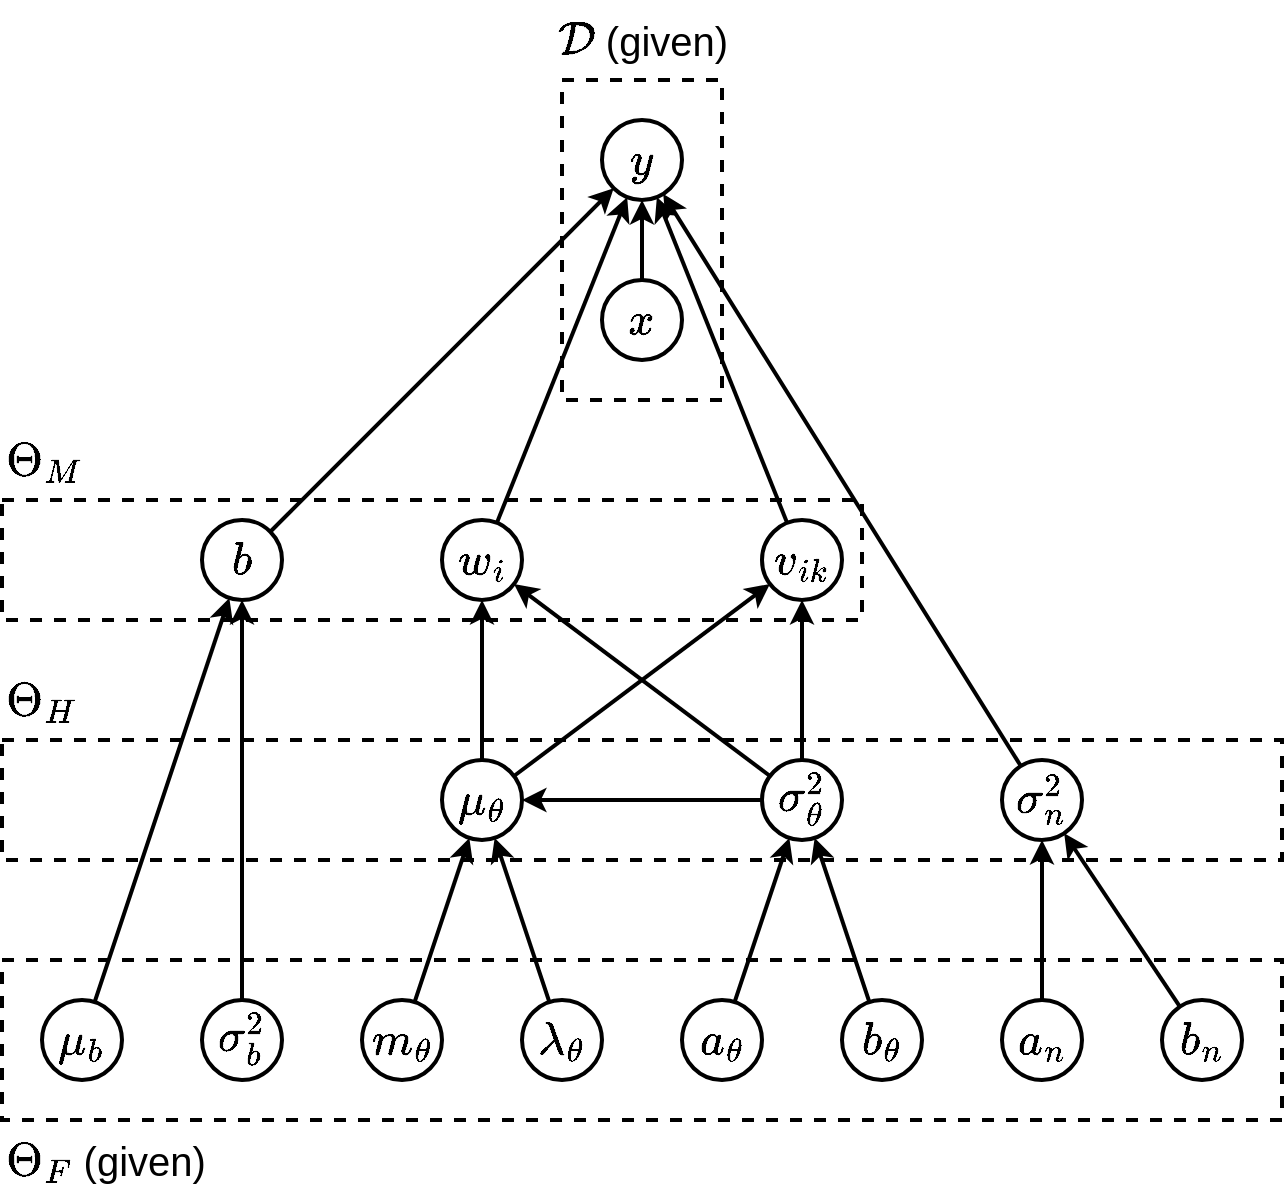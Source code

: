 <mxfile>
    <diagram id="7oGuD-ZOwlNKxcRyv51l" name="ページ1">
        <mxGraphModel dx="850" dy="541" grid="1" gridSize="10" guides="1" tooltips="1" connect="1" arrows="1" fold="1" page="1" pageScale="1" pageWidth="827" pageHeight="1169" math="1" shadow="0">
            <root>
                <mxCell id="0"/>
                <mxCell id="1" parent="0"/>
                <mxCell id="4" style="html=1;fontFamily=Latin Modern Roman;fontSize=24;strokeWidth=2;" parent="1" source="3" target="13" edge="1">
                    <mxGeometry relative="1" as="geometry">
                        <mxPoint x="370" y="140" as="targetPoint"/>
                    </mxGeometry>
                </mxCell>
                <mxCell id="3" value="\( x \)" style="ellipse;whiteSpace=wrap;html=1;fontSize=24;fontFamily=Latin Modern Roman;verticalAlign=middle;spacing=2;spacingTop=-6;strokeWidth=2;" parent="1" vertex="1">
                    <mxGeometry x="320" y="160" width="40" height="40" as="geometry"/>
                </mxCell>
                <mxCell id="10" style="html=1;strokeWidth=2;fontFamily=Latin Modern Roman;fontSize=24;" parent="1" source="5" target="13" edge="1">
                    <mxGeometry relative="1" as="geometry">
                        <mxPoint x="300" y="200" as="targetPoint"/>
                    </mxGeometry>
                </mxCell>
                <mxCell id="5" value="\( w_{i} \)" style="ellipse;whiteSpace=wrap;html=1;fontSize=24;fontFamily=Latin Modern Roman;verticalAlign=middle;spacing=2;spacingTop=-6;strokeWidth=2;" parent="1" vertex="1">
                    <mxGeometry x="240" y="280" width="40" height="40" as="geometry"/>
                </mxCell>
                <mxCell id="9" style="html=1;strokeWidth=2;fontFamily=Latin Modern Roman;fontSize=24;" parent="1" source="6" target="13" edge="1">
                    <mxGeometry relative="1" as="geometry">
                        <mxPoint x="300" y="170" as="targetPoint"/>
                    </mxGeometry>
                </mxCell>
                <mxCell id="6" value="\( v_{ik} \)" style="ellipse;whiteSpace=wrap;html=1;fontSize=24;fontFamily=Latin Modern Roman;verticalAlign=middle;spacing=2;spacingTop=-6;strokeWidth=2;" parent="1" vertex="1">
                    <mxGeometry x="400" y="280" width="40" height="40" as="geometry"/>
                </mxCell>
                <mxCell id="12" style="html=1;strokeWidth=2;fontFamily=Latin Modern Roman;fontSize=24;" parent="1" source="11" target="13" edge="1">
                    <mxGeometry relative="1" as="geometry">
                        <mxPoint x="300" y="200" as="targetPoint"/>
                        <Array as="points"/>
                        <mxPoint x="220" y="290" as="sourcePoint"/>
                    </mxGeometry>
                </mxCell>
                <mxCell id="11" value="\( b \)" style="ellipse;whiteSpace=wrap;html=1;fontSize=24;fontFamily=Latin Modern Roman;verticalAlign=middle;spacing=2;spacingTop=-6;strokeWidth=2;" parent="1" vertex="1">
                    <mxGeometry x="120" y="280" width="40" height="40" as="geometry"/>
                </mxCell>
                <mxCell id="13" value="\( y \)" style="ellipse;whiteSpace=wrap;html=1;fontSize=24;fontFamily=Latin Modern Roman;verticalAlign=middle;spacing=2;spacingTop=-6;strokeWidth=2;" parent="1" vertex="1">
                    <mxGeometry x="320" y="80" width="40" height="40" as="geometry"/>
                </mxCell>
                <mxCell id="17" style="html=1;strokeWidth=2;fontFamily=Latin Modern Roman;fontSize=24;" parent="1" source="16" target="13" edge="1">
                    <mxGeometry relative="1" as="geometry"/>
                </mxCell>
                <mxCell id="16" value="\( \sigma_n^2 \)" style="ellipse;whiteSpace=wrap;html=1;fontSize=24;fontFamily=Latin Modern Roman;verticalAlign=middle;spacing=2;spacingTop=-6;strokeWidth=2;" parent="1" vertex="1">
                    <mxGeometry x="520" y="400" width="40" height="40" as="geometry"/>
                </mxCell>
                <mxCell id="22" style="html=1;strokeWidth=2;" parent="1" source="19" target="16" edge="1">
                    <mxGeometry relative="1" as="geometry"/>
                </mxCell>
                <mxCell id="19" value="\( b_n \)" style="ellipse;whiteSpace=wrap;html=1;fontSize=24;fontFamily=Latin Modern Roman;verticalAlign=middle;spacing=2;spacingTop=-6;strokeWidth=2;direction=south;" parent="1" vertex="1">
                    <mxGeometry x="600" y="520" width="40" height="40" as="geometry"/>
                </mxCell>
                <mxCell id="26" style="html=1;strokeWidth=2;" parent="1" source="23" target="5" edge="1">
                    <mxGeometry relative="1" as="geometry"/>
                </mxCell>
                <mxCell id="27" style="html=1;strokeWidth=2;" parent="1" source="23" target="6" edge="1">
                    <mxGeometry relative="1" as="geometry"/>
                </mxCell>
                <mxCell id="23" value="\( \mu_\theta&lt;br&gt;\)" style="ellipse;whiteSpace=wrap;html=1;fontSize=24;fontFamily=Latin Modern Roman;verticalAlign=middle;spacing=2;spacingTop=-6;strokeWidth=2;" parent="1" vertex="1">
                    <mxGeometry x="240" y="400" width="40" height="40" as="geometry"/>
                </mxCell>
                <mxCell id="28" style="html=1;strokeWidth=2;" parent="1" source="24" target="6" edge="1">
                    <mxGeometry relative="1" as="geometry"/>
                </mxCell>
                <mxCell id="30" style="html=1;strokeWidth=2;" parent="1" source="24" target="23" edge="1">
                    <mxGeometry relative="1" as="geometry"/>
                </mxCell>
                <mxCell id="31" style="html=1;strokeWidth=2;" parent="1" source="24" target="5" edge="1">
                    <mxGeometry relative="1" as="geometry">
                        <mxPoint x="420" y="410" as="sourcePoint"/>
                    </mxGeometry>
                </mxCell>
                <mxCell id="24" value="\( \sigma^2_\theta&lt;br&gt;\)" style="ellipse;whiteSpace=wrap;html=1;fontSize=24;fontFamily=Latin Modern Roman;verticalAlign=middle;spacing=2;spacingTop=-6;strokeWidth=2;" parent="1" vertex="1">
                    <mxGeometry x="400" y="400" width="40" height="40" as="geometry"/>
                </mxCell>
                <mxCell id="35" style="html=1;strokeWidth=2;" parent="1" source="32" target="23" edge="1">
                    <mxGeometry relative="1" as="geometry"/>
                </mxCell>
                <mxCell id="32" value="\( \lambda_\theta&lt;br&gt;\)" style="ellipse;whiteSpace=wrap;html=1;fontSize=24;fontFamily=Latin Modern Roman;verticalAlign=middle;spacing=2;spacingTop=-6;strokeWidth=2;" parent="1" vertex="1">
                    <mxGeometry x="280" y="520" width="40" height="40" as="geometry"/>
                </mxCell>
                <mxCell id="34" style="html=1;strokeWidth=2;" parent="1" source="33" target="23" edge="1">
                    <mxGeometry relative="1" as="geometry"/>
                </mxCell>
                <mxCell id="33" value="\( m_\theta&lt;br&gt;\)" style="ellipse;whiteSpace=wrap;html=1;fontSize=24;fontFamily=Latin Modern Roman;verticalAlign=middle;spacing=2;spacingTop=-6;strokeWidth=2;" parent="1" vertex="1">
                    <mxGeometry x="200" y="520" width="40" height="40" as="geometry"/>
                </mxCell>
                <mxCell id="40" style="edgeStyle=none;html=1;strokeWidth=2;" parent="1" source="38" target="24" edge="1">
                    <mxGeometry relative="1" as="geometry"/>
                </mxCell>
                <mxCell id="38" value="\( a_\theta&lt;br&gt;\)" style="ellipse;whiteSpace=wrap;html=1;fontSize=24;fontFamily=Latin Modern Roman;verticalAlign=middle;spacing=2;spacingTop=-6;strokeWidth=2;" parent="1" vertex="1">
                    <mxGeometry x="360" y="520" width="40" height="40" as="geometry"/>
                </mxCell>
                <mxCell id="41" style="edgeStyle=none;html=1;strokeWidth=2;" parent="1" source="39" target="24" edge="1">
                    <mxGeometry relative="1" as="geometry"/>
                </mxCell>
                <mxCell id="39" value="\( b_\theta&lt;br&gt;\)" style="ellipse;whiteSpace=wrap;html=1;fontSize=24;fontFamily=Latin Modern Roman;verticalAlign=middle;spacing=2;spacingTop=-6;strokeWidth=2;" parent="1" vertex="1">
                    <mxGeometry x="440" y="520" width="40" height="40" as="geometry"/>
                </mxCell>
                <mxCell id="44" style="edgeStyle=none;html=1;strokeWidth=2;" parent="1" source="42" target="11" edge="1">
                    <mxGeometry relative="1" as="geometry"/>
                </mxCell>
                <mxCell id="42" value="\( \mu_b \)" style="ellipse;whiteSpace=wrap;html=1;fontSize=24;fontFamily=Latin Modern Roman;verticalAlign=middle;spacing=2;spacingTop=-6;strokeWidth=2;" parent="1" vertex="1">
                    <mxGeometry x="40" y="520" width="40" height="40" as="geometry"/>
                </mxCell>
                <mxCell id="45" style="edgeStyle=none;html=1;strokeWidth=2;" parent="1" source="43" target="11" edge="1">
                    <mxGeometry relative="1" as="geometry"/>
                </mxCell>
                <mxCell id="43" value="\( \sigma^2_b \)" style="ellipse;whiteSpace=wrap;html=1;fontSize=24;fontFamily=Latin Modern Roman;verticalAlign=middle;spacing=2;spacingTop=-6;strokeWidth=2;" parent="1" vertex="1">
                    <mxGeometry x="120" y="520" width="40" height="40" as="geometry"/>
                </mxCell>
                <mxCell id="47" style="edgeStyle=none;html=1;strokeWidth=2;" parent="1" source="46" target="16" edge="1">
                    <mxGeometry relative="1" as="geometry"/>
                </mxCell>
                <mxCell id="46" value="\( a_n \)" style="ellipse;whiteSpace=wrap;html=1;fontSize=24;fontFamily=Latin Modern Roman;verticalAlign=middle;spacing=2;spacingTop=-6;strokeWidth=2;direction=south;" parent="1" vertex="1">
                    <mxGeometry x="520" y="520" width="40" height="40" as="geometry"/>
                </mxCell>
                <mxCell id="48" value="" style="whiteSpace=wrap;html=1;fillColor=none;strokeWidth=2;dashed=1;" parent="1" vertex="1">
                    <mxGeometry x="300" y="60" width="80" height="160" as="geometry"/>
                </mxCell>
                <mxCell id="49" value="\( \mathcal D \) (given)" style="text;html=1;align=center;verticalAlign=middle;resizable=0;points=[];autosize=1;strokeColor=none;fillColor=none;fontFamily=Arial;fontSize=20;" parent="1" vertex="1">
                    <mxGeometry x="230" y="20" width="220" height="40" as="geometry"/>
                </mxCell>
                <mxCell id="52" value="" style="whiteSpace=wrap;html=1;fillColor=none;strokeWidth=2;dashed=1;" parent="1" vertex="1">
                    <mxGeometry x="20" y="500" width="640" height="80" as="geometry"/>
                </mxCell>
                <mxCell id="53" value="\(\Theta_F\) (given)" style="text;html=1;align=left;verticalAlign=middle;resizable=0;points=[];autosize=1;strokeColor=none;fillColor=none;fontFamily=Arial;fontSize=20;" parent="1" vertex="1">
                    <mxGeometry x="20" y="580" width="190" height="40" as="geometry"/>
                </mxCell>
                <mxCell id="55" value="\( \Theta_H \)" style="text;html=1;align=left;verticalAlign=middle;resizable=0;points=[];autosize=1;strokeColor=none;fillColor=none;fontFamily=Arial;fontSize=20;fontStyle=0" parent="1" vertex="1">
                    <mxGeometry x="20" y="350" width="140" height="40" as="geometry"/>
                </mxCell>
                <mxCell id="56" value="" style="whiteSpace=wrap;html=1;fillColor=none;strokeWidth=2;dashed=1;" parent="1" vertex="1">
                    <mxGeometry x="20" y="390" width="640" height="60" as="geometry"/>
                </mxCell>
                <mxCell id="57" value="" style="whiteSpace=wrap;html=1;fillColor=none;strokeWidth=2;dashed=1;" parent="1" vertex="1">
                    <mxGeometry x="20" y="270" width="430" height="60" as="geometry"/>
                </mxCell>
                <mxCell id="58" value="\( \Theta_M \)" style="text;html=1;align=left;verticalAlign=middle;resizable=0;points=[];autosize=1;strokeColor=none;fillColor=none;fontFamily=Arial;fontSize=20;" parent="1" vertex="1">
                    <mxGeometry x="20" y="230" width="140" height="40" as="geometry"/>
                </mxCell>
            </root>
        </mxGraphModel>
    </diagram>
</mxfile>

